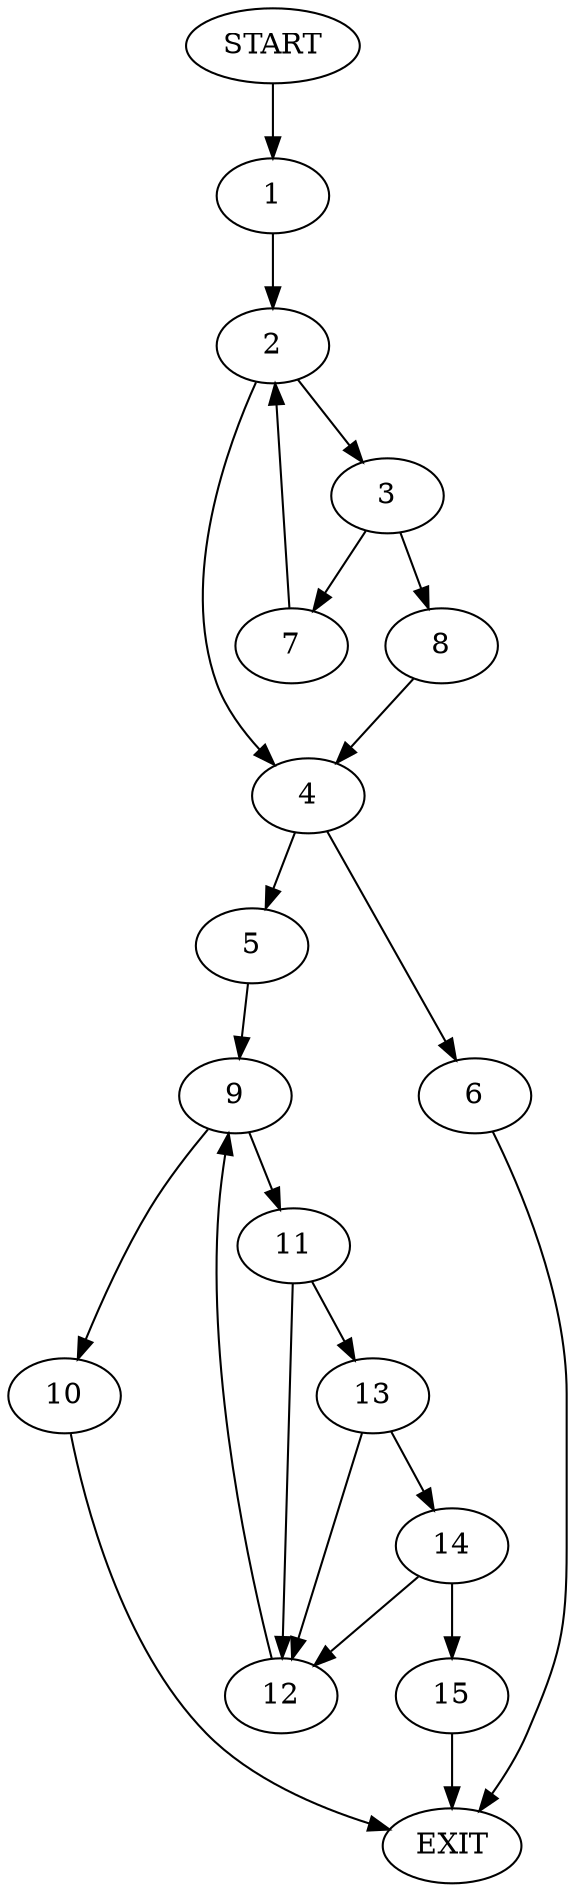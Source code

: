 digraph {
0 [label="START"]
16 [label="EXIT"]
0 -> 1
1 -> 2
2 -> 3
2 -> 4
4 -> 5
4 -> 6
3 -> 7
3 -> 8
7 -> 2
8 -> 4
6 -> 16
5 -> 9
9 -> 10
9 -> 11
10 -> 16
11 -> 12
11 -> 13
12 -> 9
13 -> 14
13 -> 12
14 -> 15
14 -> 12
15 -> 16
}
